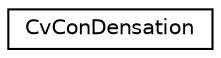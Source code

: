 digraph "Graphical Class Hierarchy"
{
 // LATEX_PDF_SIZE
  edge [fontname="Helvetica",fontsize="10",labelfontname="Helvetica",labelfontsize="10"];
  node [fontname="Helvetica",fontsize="10",shape=record];
  rankdir="LR";
  Node0 [label="CvConDensation",height=0.2,width=0.4,color="black", fillcolor="white", style="filled",URL="$struct_cv_con_densation.html",tooltip=" "];
}
